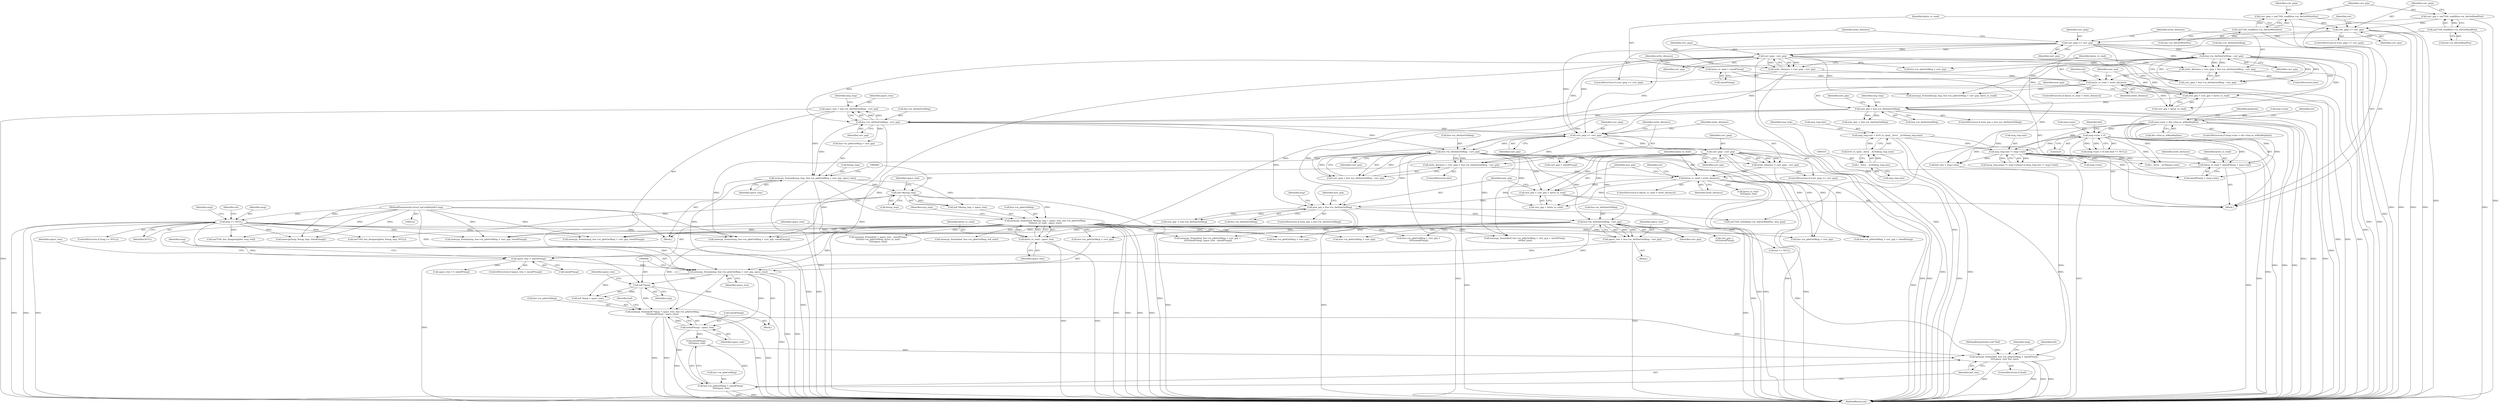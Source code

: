 digraph "0_media-tree_354dd3924a2e43806774953de536257548b5002c@API" {
"1000483" [label="(Call,memcpy_fromio((u8 *)msg + space_rem, bus->m_pdwGetRing,\n\t\t\t\tsizeof(*msg) - space_rem))"];
"1000485" [label="(Call,(u8 *)msg)"];
"1000475" [label="(Call,memcpy_fromio(msg, bus->m_pdwGetRing + curr_grp, space_rem))"];
"1000150" [label="(Call,msg == NULL)"];
"1000124" [label="(MethodParameterIn,struct tmComResInfo* msg)"];
"1000280" [label="(Call,memcpy_fromio((u8 *)&msg_tmp + space_rem, bus->m_pdwGetRing,\n\t\t\tbytes_to_read - space_rem))"];
"1000282" [label="(Call,(u8 *)&msg_tmp)"];
"1000271" [label="(Call,memcpy_fromio(&msg_tmp, bus->m_pdwGetRing + curr_grp, space_rem))"];
"1000266" [label="(Call,bus->m_dwSizeGetRing - curr_grp)"];
"1000253" [label="(Call,new_grp > bus->m_dwSizeGetRing)"];
"1000247" [label="(Call,new_grp = curr_grp + bytes_to_read)"];
"1000225" [label="(Call,curr_gwp - curr_grp)"];
"1000220" [label="(Call,curr_gwp >= curr_grp)"];
"1000203" [label="(Call,curr_gwp == curr_grp)"];
"1000190" [label="(Call,curr_gwp = saa7164_readl(bus->m_dwGetWritePos))"];
"1000192" [label="(Call,saa7164_readl(bus->m_dwGetWritePos))"];
"1000196" [label="(Call,curr_grp = saa7164_readl(bus->m_dwGetReadPos))"];
"1000198" [label="(Call,saa7164_readl(bus->m_dwGetReadPos))"];
"1000233" [label="(Call,bus->m_dwSizeGetRing - curr_grp)"];
"1000239" [label="(Call,bytes_to_read > write_distance)"];
"1000211" [label="(Call,bytes_to_read = sizeof(*msg))"];
"1000229" [label="(Call,write_distance = curr_gwp + bus->m_dwSizeGetRing - curr_grp)"];
"1000223" [label="(Call,write_distance = curr_gwp - curr_grp)"];
"1000264" [label="(Call,space_rem = bus->m_dwSizeGetRing - curr_grp)"];
"1000290" [label="(Call,bytes_to_read - space_rem)"];
"1000463" [label="(Call,bus->m_dwSizeGetRing - curr_grp)"];
"1000450" [label="(Call,new_grp > bus->m_dwSizeGetRing)"];
"1000444" [label="(Call,new_grp = curr_grp + bytes_to_read)"];
"1000430" [label="(Call,bus->m_dwSizeGetRing - curr_grp)"];
"1000417" [label="(Call,curr_gwp >= curr_grp)"];
"1000422" [label="(Call,curr_gwp - curr_grp)"];
"1000436" [label="(Call,bytes_to_read > write_distance)"];
"1000404" [label="(Call,bytes_to_read = sizeof(*msg) + msg->size)"];
"1000156" [label="(Call,msg->size > dev->bus.m_wMaxReqSize)"];
"1000378" [label="(Call,msg_tmp.size != msg->size)"];
"1000304" [label="(Call,msg_tmp.size = le16_to_cpu((__force __le16)msg_tmp.size))"];
"1000308" [label="(Call,le16_to_cpu((__force __le16)msg_tmp.size))"];
"1000309" [label="(Call,(__force __le16)msg_tmp.size)"];
"1000174" [label="(Call,msg->size > 0)"];
"1000426" [label="(Call,write_distance = curr_gwp + bus->m_dwSizeGetRing - curr_grp)"];
"1000420" [label="(Call,write_distance = curr_gwp - curr_grp)"];
"1000469" [label="(Call,space_rem < sizeof(*msg))"];
"1000461" [label="(Call,space_rem = bus->m_dwSizeGetRing - curr_grp)"];
"1000492" [label="(Call,sizeof(*msg) - space_rem)"];
"1000499" [label="(Call,memcpy_fromio(buf, bus->m_pdwGetRing + sizeof(*msg) -\n \t\t\t\t\tspace_rem, buf_size))"];
"1000501" [label="(Call,bus->m_pdwGetRing + sizeof(*msg) -\n \t\t\t\t\tspace_rem)"];
"1000441" [label="(Identifier,ret)"];
"1000584" [label="(Call,memcpy_fromio(msg, bus->m_pdwGetRing + curr_grp, sizeof(*msg)))"];
"1000219" [label="(ControlStructure,if (curr_gwp >= curr_grp))"];
"1000457" [label="(Identifier,new_grp)"];
"1000253" [label="(Call,new_grp > bus->m_dwSizeGetRing)"];
"1000487" [label="(Identifier,msg)"];
"1000586" [label="(Call,bus->m_pdwGetRing + curr_grp)"];
"1000264" [label="(Call,space_rem = bus->m_dwSizeGetRing - curr_grp)"];
"1000211" [label="(Call,bytes_to_read = sizeof(*msg))"];
"1000484" [label="(Call,(u8 *)msg + space_rem)"];
"1000585" [label="(Identifier,msg)"];
"1000202" [label="(ControlStructure,if (curr_gwp == curr_grp))"];
"1000436" [label="(Call,bytes_to_read > write_distance)"];
"1000160" [label="(Call,dev->bus.m_wMaxReqSize)"];
"1000208" [label="(Identifier,ret)"];
"1000298" [label="(Call,bus->m_pdwGetRing + curr_grp)"];
"1000422" [label="(Call,curr_gwp - curr_grp)"];
"1000418" [label="(Identifier,curr_gwp)"];
"1000224" [label="(Identifier,write_distance)"];
"1000431" [label="(Call,bus->m_dwSizeGetRing)"];
"1000167" [label="(Identifier,ret)"];
"1000435" [label="(ControlStructure,if (bytes_to_read > write_distance))"];
"1000427" [label="(Identifier,write_distance)"];
"1000309" [label="(Call,(__force __le16)msg_tmp.size)"];
"1000514" [label="(Identifier,space_rem)"];
"1000155" [label="(ControlStructure,if (msg->size > dev->bus.m_wMaxReqSize))"];
"1000404" [label="(Call,bytes_to_read = sizeof(*msg) + msg->size)"];
"1000390" [label="(Call,saa7164_bus_dumpmsg(dev, &msg_tmp, NULL))"];
"1000270" [label="(Identifier,curr_grp)"];
"1000469" [label="(Call,space_rem < sizeof(*msg))"];
"1000174" [label="(Call,msg->size > 0)"];
"1000378" [label="(Call,msg_tmp.size != msg->size)"];
"1000124" [label="(MethodParameterIn,struct tmComResInfo* msg)"];
"1000284" [label="(Call,&msg_tmp)"];
"1000497" [label="(ControlStructure,if (buf))"];
"1000485" [label="(Call,(u8 *)msg)"];
"1000272" [label="(Call,&msg_tmp)"];
"1000444" [label="(Call,new_grp = curr_grp + bytes_to_read)"];
"1000231" [label="(Call,curr_gwp + bus->m_dwSizeGetRing - curr_grp)"];
"1000225" [label="(Call,curr_gwp - curr_grp)"];
"1000493" [label="(Call,sizeof(*msg))"];
"1000483" [label="(Call,memcpy_fromio((u8 *)msg + space_rem, bus->m_pdwGetRing,\n\t\t\t\tsizeof(*msg) - space_rem))"];
"1000501" [label="(Call,bus->m_pdwGetRing + sizeof(*msg) -\n \t\t\t\t\tspace_rem)"];
"1000489" [label="(Call,bus->m_pdwGetRing)"];
"1000179" [label="(Call,buf == NULL)"];
"1000657" [label="(MethodReturn,int)"];
"1000290" [label="(Call,bytes_to_read - space_rem)"];
"1000154" [label="(Identifier,ret)"];
"1000151" [label="(Identifier,msg)"];
"1000306" [label="(Identifier,msg_tmp)"];
"1000193" [label="(Call,bus->m_dwGetWritePos)"];
"1000500" [label="(Identifier,buf)"];
"1000291" [label="(Identifier,bytes_to_read)"];
"1000297" [label="(Identifier,msg_tmp)"];
"1000149" [label="(ControlStructure,if (msg == NULL))"];
"1000311" [label="(Call,msg_tmp.size)"];
"1000477" [label="(Call,bus->m_pdwGetRing + curr_grp)"];
"1000212" [label="(Identifier,bytes_to_read)"];
"1000554" [label="(Call,bus->m_pdwGetRing + curr_grp +\n \t\t\t\t\tsizeof(*msg))"];
"1000451" [label="(Identifier,new_grp)"];
"1000467" [label="(Identifier,curr_grp)"];
"1000125" [label="(MethodParameterIn,void *buf)"];
"1000568" [label="(Call,memcpy_fromio(buf + space_rem - sizeof(*msg),\n\t\t\t\t\tbus->m_pdwGetRing, bytes_to_read -\n\t\t\t\t\tspace_rem))"];
"1000450" [label="(Call,new_grp > bus->m_dwSizeGetRing)"];
"1000173" [label="(Call,(msg->size > 0) && (buf == NULL))"];
"1000226" [label="(Identifier,curr_gwp)"];
"1000280" [label="(Call,memcpy_fromio((u8 *)&msg_tmp + space_rem, bus->m_pdwGetRing,\n\t\t\tbytes_to_read - space_rem))"];
"1000287" [label="(Call,bus->m_pdwGetRing)"];
"1000499" [label="(Call,memcpy_fromio(buf, bus->m_pdwGetRing + sizeof(*msg) -\n \t\t\t\t\tspace_rem, buf_size))"];
"1000471" [label="(Call,sizeof(*msg))"];
"1000382" [label="(Call,msg->size)"];
"1000248" [label="(Identifier,new_grp)"];
"1000370" [label="(Call,(msg_tmp.seqno != msg->seqno) || (msg_tmp.size != msg->size))"];
"1000428" [label="(Call,curr_gwp + bus->m_dwSizeGetRing - curr_grp)"];
"1000416" [label="(ControlStructure,if (curr_gwp >= curr_grp))"];
"1000259" [label="(Call,new_grp -= bus->m_dwSizeGetRing)"];
"1000205" [label="(Identifier,curr_grp)"];
"1000513" [label="(Call,space_rem == sizeof(*msg))"];
"1000197" [label="(Identifier,curr_grp)"];
"1000476" [label="(Identifier,msg)"];
"1000305" [label="(Call,msg_tmp.size)"];
"1000445" [label="(Identifier,new_grp)"];
"1000464" [label="(Call,bus->m_dwSizeGetRing)"];
"1000255" [label="(Call,bus->m_dwSizeGetRing)"];
"1000217" [label="(Identifier,write_distance)"];
"1000274" [label="(Call,bus->m_pdwGetRing + curr_grp)"];
"1000267" [label="(Call,bus->m_dwSizeGetRing)"];
"1000271" [label="(Call,memcpy_fromio(&msg_tmp, bus->m_pdwGetRing + curr_grp, space_rem))"];
"1000158" [label="(Identifier,msg)"];
"1000426" [label="(Call,write_distance = curr_gwp + bus->m_dwSizeGetRing - curr_grp)"];
"1000552" [label="(Call,memcpy_fromio(buf, bus->m_pdwGetRing + curr_grp +\n \t\t\t\t\tsizeof(*msg), space_rem - sizeof(*msg)))"];
"1000254" [label="(Identifier,new_grp)"];
"1000463" [label="(Call,bus->m_dwSizeGetRing - curr_grp)"];
"1000468" [label="(ControlStructure,if (space_rem < sizeof(*msg)))"];
"1000519" [label="(Call,memcpy_fromio(msg, bus->m_pdwGetRing + curr_grp, sizeof(*msg)))"];
"1000282" [label="(Call,(u8 *)&msg_tmp)"];
"1000598" [label="(Call,bus->m_pdwGetRing + curr_grp + sizeof(*msg))"];
"1000286" [label="(Identifier,space_rem)"];
"1000295" [label="(Call,memcpy_fromio(&msg_tmp, bus->m_pdwGetRing + curr_grp, bytes_to_read))"];
"1000244" [label="(Identifier,ret)"];
"1000423" [label="(Identifier,curr_gwp)"];
"1000419" [label="(Identifier,curr_grp)"];
"1000266" [label="(Call,bus->m_dwSizeGetRing - curr_grp)"];
"1000558" [label="(Call,curr_grp +\n \t\t\t\t\tsizeof(*msg))"];
"1000379" [label="(Call,msg_tmp.size)"];
"1000156" [label="(Call,msg->size > dev->bus.m_wMaxReqSize)"];
"1000420" [label="(Call,write_distance = curr_gwp - curr_grp)"];
"1000273" [label="(Identifier,msg_tmp)"];
"1000281" [label="(Call,(u8 *)&msg_tmp + space_rem)"];
"1000434" [label="(Identifier,curr_grp)"];
"1000171" [label="(Identifier,peekonly)"];
"1000247" [label="(Call,new_grp = curr_grp + bytes_to_read)"];
"1000240" [label="(Identifier,bytes_to_read)"];
"1000237" [label="(Identifier,curr_grp)"];
"1000414" [label="(Identifier,write_distance)"];
"1000260" [label="(Identifier,new_grp)"];
"1000292" [label="(Identifier,space_rem)"];
"1000446" [label="(Call,curr_grp + bytes_to_read)"];
"1000150" [label="(Call,msg == NULL)"];
"1000539" [label="(Call,memcpy_fromio(msg, bus->m_pdwGetRing + curr_grp, sizeof(*msg)))"];
"1000252" [label="(ControlStructure,if (new_grp > bus->m_dwSizeGetRing))"];
"1000638" [label="(Call,saa7164_writel(bus->m_dwGetReadPos, new_grp))"];
"1000456" [label="(Call,new_grp -= bus->m_dwSizeGetRing)"];
"1000308" [label="(Call,le16_to_cpu((__force __le16)msg_tmp.size))"];
"1000222" [label="(Identifier,curr_grp)"];
"1000475" [label="(Call,memcpy_fromio(msg, bus->m_pdwGetRing + curr_grp, space_rem))"];
"1000470" [label="(Identifier,space_rem)"];
"1000474" [label="(Block,)"];
"1000430" [label="(Call,bus->m_dwSizeGetRing - curr_grp)"];
"1000417" [label="(Call,curr_gwp >= curr_grp)"];
"1000227" [label="(Identifier,curr_grp)"];
"1000191" [label="(Identifier,curr_gwp)"];
"1000190" [label="(Call,curr_gwp = saa7164_readl(bus->m_dwGetWritePos))"];
"1000152" [label="(Identifier,NULL)"];
"1000425" [label="(ControlStructure,else)"];
"1000492" [label="(Call,sizeof(*msg) - space_rem)"];
"1000127" [label="(Block,)"];
"1000204" [label="(Identifier,curr_gwp)"];
"1000610" [label="(Identifier,msg)"];
"1000452" [label="(Call,bus->m_dwSizeGetRing)"];
"1000239" [label="(Call,bytes_to_read > write_distance)"];
"1000221" [label="(Identifier,curr_gwp)"];
"1000316" [label="(Identifier,msg_tmp)"];
"1000505" [label="(Call,sizeof(*msg) -\n \t\t\t\t\tspace_rem)"];
"1000502" [label="(Call,bus->m_pdwGetRing)"];
"1000596" [label="(Call,memcpy_fromio(buf, bus->m_pdwGetRing + curr_grp + sizeof(*msg),\n \t\t\t\tbuf_size))"];
"1000424" [label="(Identifier,curr_grp)"];
"1000199" [label="(Call,bus->m_dwGetReadPos)"];
"1000406" [label="(Call,sizeof(*msg) + msg->size)"];
"1000386" [label="(Call,saa7164_bus_dumpmsg(dev, msg, buf))"];
"1000213" [label="(Call,sizeof(*msg))"];
"1000498" [label="(Identifier,buf)"];
"1000175" [label="(Call,msg->size)"];
"1000438" [label="(Identifier,write_distance)"];
"1000482" [label="(Identifier,space_rem)"];
"1000510" [label="(Identifier,buf_size)"];
"1000265" [label="(Identifier,space_rem)"];
"1000455" [label="(Block,)"];
"1000531" [label="(Call,memcpy_fromio(buf, bus->m_pdwGetRing, buf_size))"];
"1000462" [label="(Identifier,space_rem)"];
"1000203" [label="(Call,curr_gwp == curr_grp)"];
"1000613" [label="(Call,(__force __le16)msg->size)"];
"1000437" [label="(Identifier,bytes_to_read)"];
"1000258" [label="(Block,)"];
"1000488" [label="(Identifier,space_rem)"];
"1000230" [label="(Identifier,write_distance)"];
"1000157" [label="(Call,msg->size)"];
"1000461" [label="(Call,space_rem = bus->m_dwSizeGetRing - curr_grp)"];
"1000180" [label="(Identifier,buf)"];
"1000399" [label="(Call,buf_size = msg->size)"];
"1000541" [label="(Call,bus->m_pdwGetRing + curr_grp)"];
"1000602" [label="(Call,curr_grp + sizeof(*msg))"];
"1000241" [label="(Identifier,write_distance)"];
"1000220" [label="(Call,curr_gwp >= curr_grp)"];
"1000521" [label="(Call,bus->m_pdwGetRing + curr_grp)"];
"1000496" [label="(Identifier,space_rem)"];
"1000198" [label="(Call,saa7164_readl(bus->m_dwGetReadPos))"];
"1000233" [label="(Call,bus->m_dwSizeGetRing - curr_grp)"];
"1000579" [label="(Call,bytes_to_read -\n\t\t\t\t\tspace_rem)"];
"1000228" [label="(ControlStructure,else)"];
"1000192" [label="(Call,saa7164_readl(bus->m_dwGetWritePos))"];
"1000196" [label="(Call,curr_grp = saa7164_readl(bus->m_dwGetReadPos))"];
"1000421" [label="(Identifier,write_distance)"];
"1000223" [label="(Call,write_distance = curr_gwp - curr_grp)"];
"1000304" [label="(Call,msg_tmp.size = le16_to_cpu((__force __le16)msg_tmp.size))"];
"1000178" [label="(Literal,0)"];
"1000405" [label="(Identifier,bytes_to_read)"];
"1000238" [label="(ControlStructure,if (bytes_to_read > write_distance))"];
"1000449" [label="(ControlStructure,if (new_grp > bus->m_dwSizeGetRing))"];
"1000234" [label="(Call,bus->m_dwSizeGetRing)"];
"1000279" [label="(Identifier,space_rem)"];
"1000337" [label="(Call,memcpy(msg, &msg_tmp, sizeof(*msg)))"];
"1000249" [label="(Call,curr_grp + bytes_to_read)"];
"1000229" [label="(Call,write_distance = curr_gwp + bus->m_dwSizeGetRing - curr_grp)"];
"1000483" -> "1000474"  [label="AST: "];
"1000483" -> "1000492"  [label="CFG: "];
"1000484" -> "1000483"  [label="AST: "];
"1000489" -> "1000483"  [label="AST: "];
"1000492" -> "1000483"  [label="AST: "];
"1000498" -> "1000483"  [label="CFG: "];
"1000483" -> "1000657"  [label="DDG: "];
"1000483" -> "1000657"  [label="DDG: "];
"1000483" -> "1000657"  [label="DDG: "];
"1000483" -> "1000657"  [label="DDG: "];
"1000485" -> "1000483"  [label="DDG: "];
"1000475" -> "1000483"  [label="DDG: "];
"1000280" -> "1000483"  [label="DDG: "];
"1000492" -> "1000483"  [label="DDG: "];
"1000483" -> "1000499"  [label="DDG: "];
"1000483" -> "1000501"  [label="DDG: "];
"1000485" -> "1000484"  [label="AST: "];
"1000485" -> "1000487"  [label="CFG: "];
"1000486" -> "1000485"  [label="AST: "];
"1000487" -> "1000485"  [label="AST: "];
"1000488" -> "1000485"  [label="CFG: "];
"1000485" -> "1000657"  [label="DDG: "];
"1000485" -> "1000484"  [label="DDG: "];
"1000475" -> "1000485"  [label="DDG: "];
"1000124" -> "1000485"  [label="DDG: "];
"1000475" -> "1000474"  [label="AST: "];
"1000475" -> "1000482"  [label="CFG: "];
"1000476" -> "1000475"  [label="AST: "];
"1000477" -> "1000475"  [label="AST: "];
"1000482" -> "1000475"  [label="AST: "];
"1000486" -> "1000475"  [label="CFG: "];
"1000475" -> "1000657"  [label="DDG: "];
"1000475" -> "1000657"  [label="DDG: "];
"1000150" -> "1000475"  [label="DDG: "];
"1000124" -> "1000475"  [label="DDG: "];
"1000280" -> "1000475"  [label="DDG: "];
"1000463" -> "1000475"  [label="DDG: "];
"1000469" -> "1000475"  [label="DDG: "];
"1000475" -> "1000484"  [label="DDG: "];
"1000475" -> "1000492"  [label="DDG: "];
"1000150" -> "1000149"  [label="AST: "];
"1000150" -> "1000152"  [label="CFG: "];
"1000151" -> "1000150"  [label="AST: "];
"1000152" -> "1000150"  [label="AST: "];
"1000154" -> "1000150"  [label="CFG: "];
"1000158" -> "1000150"  [label="CFG: "];
"1000150" -> "1000657"  [label="DDG: "];
"1000150" -> "1000657"  [label="DDG: "];
"1000150" -> "1000657"  [label="DDG: "];
"1000124" -> "1000150"  [label="DDG: "];
"1000150" -> "1000179"  [label="DDG: "];
"1000150" -> "1000337"  [label="DDG: "];
"1000150" -> "1000386"  [label="DDG: "];
"1000150" -> "1000390"  [label="DDG: "];
"1000150" -> "1000519"  [label="DDG: "];
"1000150" -> "1000539"  [label="DDG: "];
"1000150" -> "1000584"  [label="DDG: "];
"1000124" -> "1000122"  [label="AST: "];
"1000124" -> "1000657"  [label="DDG: "];
"1000124" -> "1000337"  [label="DDG: "];
"1000124" -> "1000386"  [label="DDG: "];
"1000124" -> "1000519"  [label="DDG: "];
"1000124" -> "1000539"  [label="DDG: "];
"1000124" -> "1000584"  [label="DDG: "];
"1000280" -> "1000258"  [label="AST: "];
"1000280" -> "1000290"  [label="CFG: "];
"1000281" -> "1000280"  [label="AST: "];
"1000287" -> "1000280"  [label="AST: "];
"1000290" -> "1000280"  [label="AST: "];
"1000306" -> "1000280"  [label="CFG: "];
"1000280" -> "1000657"  [label="DDG: "];
"1000280" -> "1000657"  [label="DDG: "];
"1000280" -> "1000657"  [label="DDG: "];
"1000280" -> "1000657"  [label="DDG: "];
"1000282" -> "1000280"  [label="DDG: "];
"1000271" -> "1000280"  [label="DDG: "];
"1000290" -> "1000280"  [label="DDG: "];
"1000290" -> "1000280"  [label="DDG: "];
"1000280" -> "1000477"  [label="DDG: "];
"1000280" -> "1000519"  [label="DDG: "];
"1000280" -> "1000521"  [label="DDG: "];
"1000280" -> "1000531"  [label="DDG: "];
"1000280" -> "1000539"  [label="DDG: "];
"1000280" -> "1000541"  [label="DDG: "];
"1000280" -> "1000552"  [label="DDG: "];
"1000280" -> "1000554"  [label="DDG: "];
"1000280" -> "1000568"  [label="DDG: "];
"1000280" -> "1000584"  [label="DDG: "];
"1000280" -> "1000586"  [label="DDG: "];
"1000280" -> "1000596"  [label="DDG: "];
"1000280" -> "1000598"  [label="DDG: "];
"1000282" -> "1000281"  [label="AST: "];
"1000282" -> "1000284"  [label="CFG: "];
"1000283" -> "1000282"  [label="AST: "];
"1000284" -> "1000282"  [label="AST: "];
"1000286" -> "1000282"  [label="CFG: "];
"1000282" -> "1000657"  [label="DDG: "];
"1000282" -> "1000281"  [label="DDG: "];
"1000271" -> "1000282"  [label="DDG: "];
"1000282" -> "1000337"  [label="DDG: "];
"1000282" -> "1000390"  [label="DDG: "];
"1000271" -> "1000258"  [label="AST: "];
"1000271" -> "1000279"  [label="CFG: "];
"1000272" -> "1000271"  [label="AST: "];
"1000274" -> "1000271"  [label="AST: "];
"1000279" -> "1000271"  [label="AST: "];
"1000283" -> "1000271"  [label="CFG: "];
"1000271" -> "1000657"  [label="DDG: "];
"1000271" -> "1000657"  [label="DDG: "];
"1000266" -> "1000271"  [label="DDG: "];
"1000264" -> "1000271"  [label="DDG: "];
"1000271" -> "1000281"  [label="DDG: "];
"1000271" -> "1000290"  [label="DDG: "];
"1000266" -> "1000264"  [label="AST: "];
"1000266" -> "1000270"  [label="CFG: "];
"1000267" -> "1000266"  [label="AST: "];
"1000270" -> "1000266"  [label="AST: "];
"1000264" -> "1000266"  [label="CFG: "];
"1000266" -> "1000657"  [label="DDG: "];
"1000266" -> "1000264"  [label="DDG: "];
"1000266" -> "1000264"  [label="DDG: "];
"1000253" -> "1000266"  [label="DDG: "];
"1000225" -> "1000266"  [label="DDG: "];
"1000233" -> "1000266"  [label="DDG: "];
"1000266" -> "1000274"  [label="DDG: "];
"1000266" -> "1000417"  [label="DDG: "];
"1000266" -> "1000430"  [label="DDG: "];
"1000266" -> "1000450"  [label="DDG: "];
"1000253" -> "1000252"  [label="AST: "];
"1000253" -> "1000255"  [label="CFG: "];
"1000254" -> "1000253"  [label="AST: "];
"1000255" -> "1000253"  [label="AST: "];
"1000260" -> "1000253"  [label="CFG: "];
"1000297" -> "1000253"  [label="CFG: "];
"1000253" -> "1000657"  [label="DDG: "];
"1000253" -> "1000657"  [label="DDG: "];
"1000253" -> "1000657"  [label="DDG: "];
"1000247" -> "1000253"  [label="DDG: "];
"1000233" -> "1000253"  [label="DDG: "];
"1000253" -> "1000259"  [label="DDG: "];
"1000253" -> "1000259"  [label="DDG: "];
"1000253" -> "1000430"  [label="DDG: "];
"1000253" -> "1000450"  [label="DDG: "];
"1000247" -> "1000127"  [label="AST: "];
"1000247" -> "1000249"  [label="CFG: "];
"1000248" -> "1000247"  [label="AST: "];
"1000249" -> "1000247"  [label="AST: "];
"1000254" -> "1000247"  [label="CFG: "];
"1000247" -> "1000657"  [label="DDG: "];
"1000225" -> "1000247"  [label="DDG: "];
"1000233" -> "1000247"  [label="DDG: "];
"1000239" -> "1000247"  [label="DDG: "];
"1000225" -> "1000223"  [label="AST: "];
"1000225" -> "1000227"  [label="CFG: "];
"1000226" -> "1000225"  [label="AST: "];
"1000227" -> "1000225"  [label="AST: "];
"1000223" -> "1000225"  [label="CFG: "];
"1000225" -> "1000657"  [label="DDG: "];
"1000225" -> "1000657"  [label="DDG: "];
"1000225" -> "1000223"  [label="DDG: "];
"1000225" -> "1000223"  [label="DDG: "];
"1000220" -> "1000225"  [label="DDG: "];
"1000220" -> "1000225"  [label="DDG: "];
"1000225" -> "1000249"  [label="DDG: "];
"1000225" -> "1000295"  [label="DDG: "];
"1000225" -> "1000298"  [label="DDG: "];
"1000225" -> "1000417"  [label="DDG: "];
"1000225" -> "1000417"  [label="DDG: "];
"1000220" -> "1000219"  [label="AST: "];
"1000220" -> "1000222"  [label="CFG: "];
"1000221" -> "1000220"  [label="AST: "];
"1000222" -> "1000220"  [label="AST: "];
"1000224" -> "1000220"  [label="CFG: "];
"1000230" -> "1000220"  [label="CFG: "];
"1000220" -> "1000657"  [label="DDG: "];
"1000203" -> "1000220"  [label="DDG: "];
"1000203" -> "1000220"  [label="DDG: "];
"1000220" -> "1000229"  [label="DDG: "];
"1000220" -> "1000231"  [label="DDG: "];
"1000220" -> "1000233"  [label="DDG: "];
"1000220" -> "1000417"  [label="DDG: "];
"1000203" -> "1000202"  [label="AST: "];
"1000203" -> "1000205"  [label="CFG: "];
"1000204" -> "1000203"  [label="AST: "];
"1000205" -> "1000203"  [label="AST: "];
"1000208" -> "1000203"  [label="CFG: "];
"1000212" -> "1000203"  [label="CFG: "];
"1000203" -> "1000657"  [label="DDG: "];
"1000203" -> "1000657"  [label="DDG: "];
"1000203" -> "1000657"  [label="DDG: "];
"1000190" -> "1000203"  [label="DDG: "];
"1000196" -> "1000203"  [label="DDG: "];
"1000190" -> "1000127"  [label="AST: "];
"1000190" -> "1000192"  [label="CFG: "];
"1000191" -> "1000190"  [label="AST: "];
"1000192" -> "1000190"  [label="AST: "];
"1000197" -> "1000190"  [label="CFG: "];
"1000190" -> "1000657"  [label="DDG: "];
"1000192" -> "1000190"  [label="DDG: "];
"1000192" -> "1000193"  [label="CFG: "];
"1000193" -> "1000192"  [label="AST: "];
"1000192" -> "1000657"  [label="DDG: "];
"1000196" -> "1000127"  [label="AST: "];
"1000196" -> "1000198"  [label="CFG: "];
"1000197" -> "1000196"  [label="AST: "];
"1000198" -> "1000196"  [label="AST: "];
"1000204" -> "1000196"  [label="CFG: "];
"1000196" -> "1000657"  [label="DDG: "];
"1000198" -> "1000196"  [label="DDG: "];
"1000198" -> "1000199"  [label="CFG: "];
"1000199" -> "1000198"  [label="AST: "];
"1000198" -> "1000657"  [label="DDG: "];
"1000198" -> "1000638"  [label="DDG: "];
"1000233" -> "1000231"  [label="AST: "];
"1000233" -> "1000237"  [label="CFG: "];
"1000234" -> "1000233"  [label="AST: "];
"1000237" -> "1000233"  [label="AST: "];
"1000231" -> "1000233"  [label="CFG: "];
"1000233" -> "1000657"  [label="DDG: "];
"1000233" -> "1000657"  [label="DDG: "];
"1000233" -> "1000229"  [label="DDG: "];
"1000233" -> "1000229"  [label="DDG: "];
"1000233" -> "1000231"  [label="DDG: "];
"1000233" -> "1000231"  [label="DDG: "];
"1000233" -> "1000249"  [label="DDG: "];
"1000233" -> "1000295"  [label="DDG: "];
"1000233" -> "1000298"  [label="DDG: "];
"1000233" -> "1000417"  [label="DDG: "];
"1000239" -> "1000238"  [label="AST: "];
"1000239" -> "1000241"  [label="CFG: "];
"1000240" -> "1000239"  [label="AST: "];
"1000241" -> "1000239"  [label="AST: "];
"1000244" -> "1000239"  [label="CFG: "];
"1000248" -> "1000239"  [label="CFG: "];
"1000239" -> "1000657"  [label="DDG: "];
"1000239" -> "1000657"  [label="DDG: "];
"1000239" -> "1000657"  [label="DDG: "];
"1000211" -> "1000239"  [label="DDG: "];
"1000229" -> "1000239"  [label="DDG: "];
"1000223" -> "1000239"  [label="DDG: "];
"1000239" -> "1000249"  [label="DDG: "];
"1000239" -> "1000290"  [label="DDG: "];
"1000239" -> "1000295"  [label="DDG: "];
"1000211" -> "1000127"  [label="AST: "];
"1000211" -> "1000213"  [label="CFG: "];
"1000212" -> "1000211"  [label="AST: "];
"1000213" -> "1000211"  [label="AST: "];
"1000217" -> "1000211"  [label="CFG: "];
"1000229" -> "1000228"  [label="AST: "];
"1000229" -> "1000231"  [label="CFG: "];
"1000230" -> "1000229"  [label="AST: "];
"1000231" -> "1000229"  [label="AST: "];
"1000240" -> "1000229"  [label="CFG: "];
"1000229" -> "1000657"  [label="DDG: "];
"1000223" -> "1000219"  [label="AST: "];
"1000224" -> "1000223"  [label="AST: "];
"1000240" -> "1000223"  [label="CFG: "];
"1000223" -> "1000657"  [label="DDG: "];
"1000264" -> "1000258"  [label="AST: "];
"1000265" -> "1000264"  [label="AST: "];
"1000273" -> "1000264"  [label="CFG: "];
"1000264" -> "1000657"  [label="DDG: "];
"1000290" -> "1000292"  [label="CFG: "];
"1000291" -> "1000290"  [label="AST: "];
"1000292" -> "1000290"  [label="AST: "];
"1000290" -> "1000657"  [label="DDG: "];
"1000290" -> "1000657"  [label="DDG: "];
"1000463" -> "1000461"  [label="AST: "];
"1000463" -> "1000467"  [label="CFG: "];
"1000464" -> "1000463"  [label="AST: "];
"1000467" -> "1000463"  [label="AST: "];
"1000461" -> "1000463"  [label="CFG: "];
"1000463" -> "1000657"  [label="DDG: "];
"1000463" -> "1000461"  [label="DDG: "];
"1000463" -> "1000461"  [label="DDG: "];
"1000450" -> "1000463"  [label="DDG: "];
"1000430" -> "1000463"  [label="DDG: "];
"1000422" -> "1000463"  [label="DDG: "];
"1000463" -> "1000477"  [label="DDG: "];
"1000463" -> "1000519"  [label="DDG: "];
"1000463" -> "1000521"  [label="DDG: "];
"1000463" -> "1000539"  [label="DDG: "];
"1000463" -> "1000541"  [label="DDG: "];
"1000463" -> "1000552"  [label="DDG: "];
"1000463" -> "1000554"  [label="DDG: "];
"1000463" -> "1000558"  [label="DDG: "];
"1000450" -> "1000449"  [label="AST: "];
"1000450" -> "1000452"  [label="CFG: "];
"1000451" -> "1000450"  [label="AST: "];
"1000452" -> "1000450"  [label="AST: "];
"1000457" -> "1000450"  [label="CFG: "];
"1000585" -> "1000450"  [label="CFG: "];
"1000450" -> "1000657"  [label="DDG: "];
"1000450" -> "1000657"  [label="DDG: "];
"1000444" -> "1000450"  [label="DDG: "];
"1000430" -> "1000450"  [label="DDG: "];
"1000450" -> "1000456"  [label="DDG: "];
"1000450" -> "1000456"  [label="DDG: "];
"1000450" -> "1000638"  [label="DDG: "];
"1000444" -> "1000127"  [label="AST: "];
"1000444" -> "1000446"  [label="CFG: "];
"1000445" -> "1000444"  [label="AST: "];
"1000446" -> "1000444"  [label="AST: "];
"1000451" -> "1000444"  [label="CFG: "];
"1000444" -> "1000657"  [label="DDG: "];
"1000430" -> "1000444"  [label="DDG: "];
"1000422" -> "1000444"  [label="DDG: "];
"1000436" -> "1000444"  [label="DDG: "];
"1000430" -> "1000428"  [label="AST: "];
"1000430" -> "1000434"  [label="CFG: "];
"1000431" -> "1000430"  [label="AST: "];
"1000434" -> "1000430"  [label="AST: "];
"1000428" -> "1000430"  [label="CFG: "];
"1000430" -> "1000657"  [label="DDG: "];
"1000430" -> "1000657"  [label="DDG: "];
"1000430" -> "1000426"  [label="DDG: "];
"1000430" -> "1000426"  [label="DDG: "];
"1000430" -> "1000428"  [label="DDG: "];
"1000430" -> "1000428"  [label="DDG: "];
"1000417" -> "1000430"  [label="DDG: "];
"1000430" -> "1000446"  [label="DDG: "];
"1000430" -> "1000584"  [label="DDG: "];
"1000430" -> "1000586"  [label="DDG: "];
"1000430" -> "1000596"  [label="DDG: "];
"1000430" -> "1000598"  [label="DDG: "];
"1000430" -> "1000602"  [label="DDG: "];
"1000417" -> "1000416"  [label="AST: "];
"1000417" -> "1000419"  [label="CFG: "];
"1000418" -> "1000417"  [label="AST: "];
"1000419" -> "1000417"  [label="AST: "];
"1000421" -> "1000417"  [label="CFG: "];
"1000427" -> "1000417"  [label="CFG: "];
"1000417" -> "1000657"  [label="DDG: "];
"1000417" -> "1000422"  [label="DDG: "];
"1000417" -> "1000422"  [label="DDG: "];
"1000417" -> "1000426"  [label="DDG: "];
"1000417" -> "1000428"  [label="DDG: "];
"1000422" -> "1000420"  [label="AST: "];
"1000422" -> "1000424"  [label="CFG: "];
"1000423" -> "1000422"  [label="AST: "];
"1000424" -> "1000422"  [label="AST: "];
"1000420" -> "1000422"  [label="CFG: "];
"1000422" -> "1000657"  [label="DDG: "];
"1000422" -> "1000657"  [label="DDG: "];
"1000422" -> "1000420"  [label="DDG: "];
"1000422" -> "1000420"  [label="DDG: "];
"1000422" -> "1000446"  [label="DDG: "];
"1000422" -> "1000584"  [label="DDG: "];
"1000422" -> "1000586"  [label="DDG: "];
"1000422" -> "1000596"  [label="DDG: "];
"1000422" -> "1000598"  [label="DDG: "];
"1000422" -> "1000602"  [label="DDG: "];
"1000436" -> "1000435"  [label="AST: "];
"1000436" -> "1000438"  [label="CFG: "];
"1000437" -> "1000436"  [label="AST: "];
"1000438" -> "1000436"  [label="AST: "];
"1000441" -> "1000436"  [label="CFG: "];
"1000445" -> "1000436"  [label="CFG: "];
"1000436" -> "1000657"  [label="DDG: "];
"1000436" -> "1000657"  [label="DDG: "];
"1000436" -> "1000657"  [label="DDG: "];
"1000404" -> "1000436"  [label="DDG: "];
"1000426" -> "1000436"  [label="DDG: "];
"1000420" -> "1000436"  [label="DDG: "];
"1000436" -> "1000446"  [label="DDG: "];
"1000436" -> "1000579"  [label="DDG: "];
"1000404" -> "1000127"  [label="AST: "];
"1000404" -> "1000406"  [label="CFG: "];
"1000405" -> "1000404"  [label="AST: "];
"1000406" -> "1000404"  [label="AST: "];
"1000414" -> "1000404"  [label="CFG: "];
"1000404" -> "1000657"  [label="DDG: "];
"1000156" -> "1000404"  [label="DDG: "];
"1000378" -> "1000404"  [label="DDG: "];
"1000174" -> "1000404"  [label="DDG: "];
"1000156" -> "1000155"  [label="AST: "];
"1000156" -> "1000160"  [label="CFG: "];
"1000157" -> "1000156"  [label="AST: "];
"1000160" -> "1000156"  [label="AST: "];
"1000167" -> "1000156"  [label="CFG: "];
"1000171" -> "1000156"  [label="CFG: "];
"1000156" -> "1000657"  [label="DDG: "];
"1000156" -> "1000657"  [label="DDG: "];
"1000156" -> "1000657"  [label="DDG: "];
"1000156" -> "1000174"  [label="DDG: "];
"1000156" -> "1000378"  [label="DDG: "];
"1000156" -> "1000399"  [label="DDG: "];
"1000156" -> "1000406"  [label="DDG: "];
"1000156" -> "1000613"  [label="DDG: "];
"1000378" -> "1000370"  [label="AST: "];
"1000378" -> "1000382"  [label="CFG: "];
"1000379" -> "1000378"  [label="AST: "];
"1000382" -> "1000378"  [label="AST: "];
"1000370" -> "1000378"  [label="CFG: "];
"1000378" -> "1000657"  [label="DDG: "];
"1000378" -> "1000657"  [label="DDG: "];
"1000378" -> "1000370"  [label="DDG: "];
"1000378" -> "1000370"  [label="DDG: "];
"1000304" -> "1000378"  [label="DDG: "];
"1000174" -> "1000378"  [label="DDG: "];
"1000378" -> "1000399"  [label="DDG: "];
"1000378" -> "1000406"  [label="DDG: "];
"1000378" -> "1000613"  [label="DDG: "];
"1000304" -> "1000127"  [label="AST: "];
"1000304" -> "1000308"  [label="CFG: "];
"1000305" -> "1000304"  [label="AST: "];
"1000308" -> "1000304"  [label="AST: "];
"1000316" -> "1000304"  [label="CFG: "];
"1000304" -> "1000657"  [label="DDG: "];
"1000304" -> "1000657"  [label="DDG: "];
"1000308" -> "1000304"  [label="DDG: "];
"1000308" -> "1000309"  [label="CFG: "];
"1000309" -> "1000308"  [label="AST: "];
"1000308" -> "1000657"  [label="DDG: "];
"1000309" -> "1000308"  [label="DDG: "];
"1000309" -> "1000311"  [label="CFG: "];
"1000310" -> "1000309"  [label="AST: "];
"1000311" -> "1000309"  [label="AST: "];
"1000174" -> "1000173"  [label="AST: "];
"1000174" -> "1000178"  [label="CFG: "];
"1000175" -> "1000174"  [label="AST: "];
"1000178" -> "1000174"  [label="AST: "];
"1000180" -> "1000174"  [label="CFG: "];
"1000173" -> "1000174"  [label="CFG: "];
"1000174" -> "1000657"  [label="DDG: "];
"1000174" -> "1000173"  [label="DDG: "];
"1000174" -> "1000173"  [label="DDG: "];
"1000174" -> "1000399"  [label="DDG: "];
"1000174" -> "1000406"  [label="DDG: "];
"1000174" -> "1000613"  [label="DDG: "];
"1000426" -> "1000425"  [label="AST: "];
"1000426" -> "1000428"  [label="CFG: "];
"1000427" -> "1000426"  [label="AST: "];
"1000428" -> "1000426"  [label="AST: "];
"1000437" -> "1000426"  [label="CFG: "];
"1000426" -> "1000657"  [label="DDG: "];
"1000420" -> "1000416"  [label="AST: "];
"1000421" -> "1000420"  [label="AST: "];
"1000437" -> "1000420"  [label="CFG: "];
"1000420" -> "1000657"  [label="DDG: "];
"1000469" -> "1000468"  [label="AST: "];
"1000469" -> "1000471"  [label="CFG: "];
"1000470" -> "1000469"  [label="AST: "];
"1000471" -> "1000469"  [label="AST: "];
"1000476" -> "1000469"  [label="CFG: "];
"1000514" -> "1000469"  [label="CFG: "];
"1000469" -> "1000657"  [label="DDG: "];
"1000461" -> "1000469"  [label="DDG: "];
"1000469" -> "1000513"  [label="DDG: "];
"1000461" -> "1000455"  [label="AST: "];
"1000462" -> "1000461"  [label="AST: "];
"1000470" -> "1000461"  [label="CFG: "];
"1000461" -> "1000657"  [label="DDG: "];
"1000492" -> "1000496"  [label="CFG: "];
"1000493" -> "1000492"  [label="AST: "];
"1000496" -> "1000492"  [label="AST: "];
"1000492" -> "1000657"  [label="DDG: "];
"1000492" -> "1000505"  [label="DDG: "];
"1000499" -> "1000497"  [label="AST: "];
"1000499" -> "1000510"  [label="CFG: "];
"1000500" -> "1000499"  [label="AST: "];
"1000501" -> "1000499"  [label="AST: "];
"1000510" -> "1000499"  [label="AST: "];
"1000610" -> "1000499"  [label="CFG: "];
"1000499" -> "1000657"  [label="DDG: "];
"1000499" -> "1000657"  [label="DDG: "];
"1000499" -> "1000657"  [label="DDG: "];
"1000499" -> "1000657"  [label="DDG: "];
"1000179" -> "1000499"  [label="DDG: "];
"1000125" -> "1000499"  [label="DDG: "];
"1000505" -> "1000499"  [label="DDG: "];
"1000399" -> "1000499"  [label="DDG: "];
"1000501" -> "1000505"  [label="CFG: "];
"1000502" -> "1000501"  [label="AST: "];
"1000505" -> "1000501"  [label="AST: "];
"1000510" -> "1000501"  [label="CFG: "];
"1000501" -> "1000657"  [label="DDG: "];
"1000501" -> "1000657"  [label="DDG: "];
"1000505" -> "1000501"  [label="DDG: "];
}
